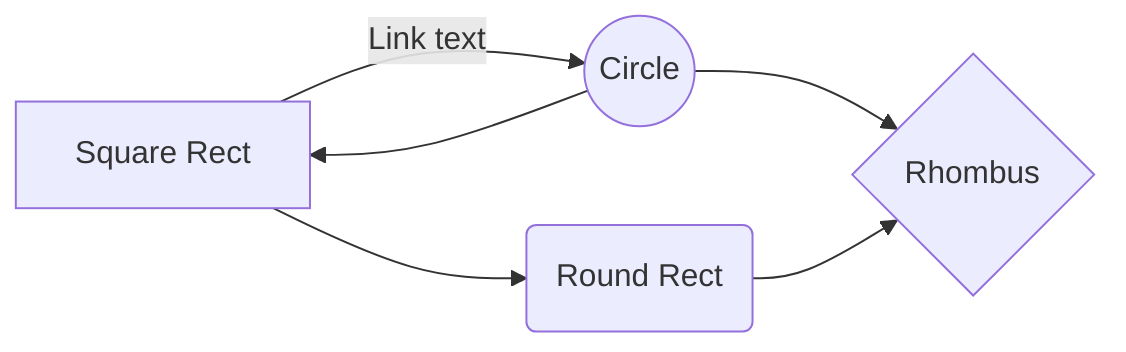%% Example diagram
graph LR
    A[Square Rect] -- Link text --> B((Circle))
    A --> C(Round Rect)
    B --> D{Rhombus}
    B --> A
    C --> D